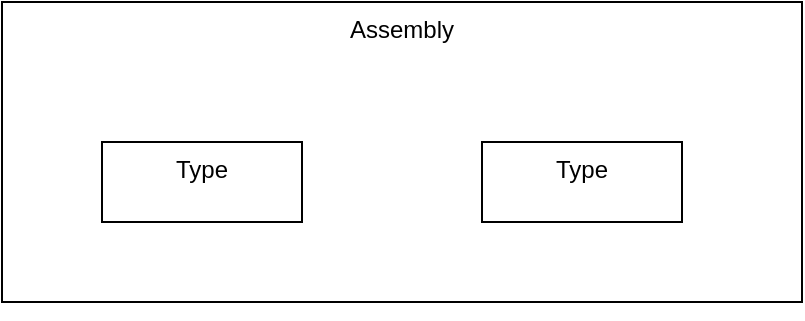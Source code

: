 <mxfile version="20.8.17" type="device"><diagram name="Page-1" id="LhwM4bCT2BOTberiCWgI"><mxGraphModel dx="1050" dy="566" grid="1" gridSize="10" guides="1" tooltips="1" connect="1" arrows="1" fold="1" page="1" pageScale="1" pageWidth="827" pageHeight="1169" math="0" shadow="0"><root><mxCell id="0"/><mxCell id="1" parent="0"/><mxCell id="DakvY6bq3iULD1XB5ty9-1" value="Assembly" style="whiteSpace=wrap;html=1;align=center;horizontal=1;verticalAlign=top;" vertex="1" parent="1"><mxGeometry x="110" y="100" width="400" height="150" as="geometry"/></mxCell><mxCell id="DakvY6bq3iULD1XB5ty9-5" value="Type" style="whiteSpace=wrap;html=1;align=center;horizontal=1;verticalAlign=top;" vertex="1" parent="1"><mxGeometry x="160" y="170" width="100" height="40" as="geometry"/></mxCell><mxCell id="DakvY6bq3iULD1XB5ty9-6" value="Type" style="whiteSpace=wrap;html=1;align=center;horizontal=1;verticalAlign=top;" vertex="1" parent="1"><mxGeometry x="350" y="170" width="100" height="40" as="geometry"/></mxCell><mxCell id="DakvY6bq3iULD1XB5ty9-10" style="edgeStyle=orthogonalEdgeStyle;rounded=0;orthogonalLoop=1;jettySize=auto;html=1;exitX=0.5;exitY=1;exitDx=0;exitDy=0;" edge="1" parent="1" source="DakvY6bq3iULD1XB5ty9-1" target="DakvY6bq3iULD1XB5ty9-1"><mxGeometry relative="1" as="geometry"/></mxCell></root></mxGraphModel></diagram></mxfile>